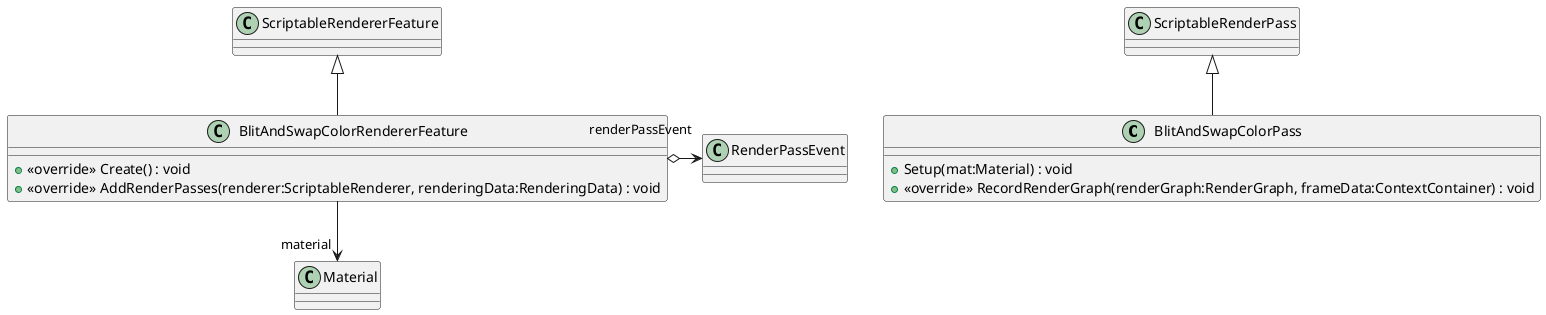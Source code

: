 @startuml
class BlitAndSwapColorPass {
    + Setup(mat:Material) : void
    + <<override>> RecordRenderGraph(renderGraph:RenderGraph, frameData:ContextContainer) : void
}
class BlitAndSwapColorRendererFeature {
    + <<override>> Create() : void
    + <<override>> AddRenderPasses(renderer:ScriptableRenderer, renderingData:RenderingData) : void
}
ScriptableRenderPass <|-- BlitAndSwapColorPass
ScriptableRendererFeature <|-- BlitAndSwapColorRendererFeature
BlitAndSwapColorRendererFeature --> "material" Material
BlitAndSwapColorRendererFeature o-> "renderPassEvent" RenderPassEvent
@enduml

